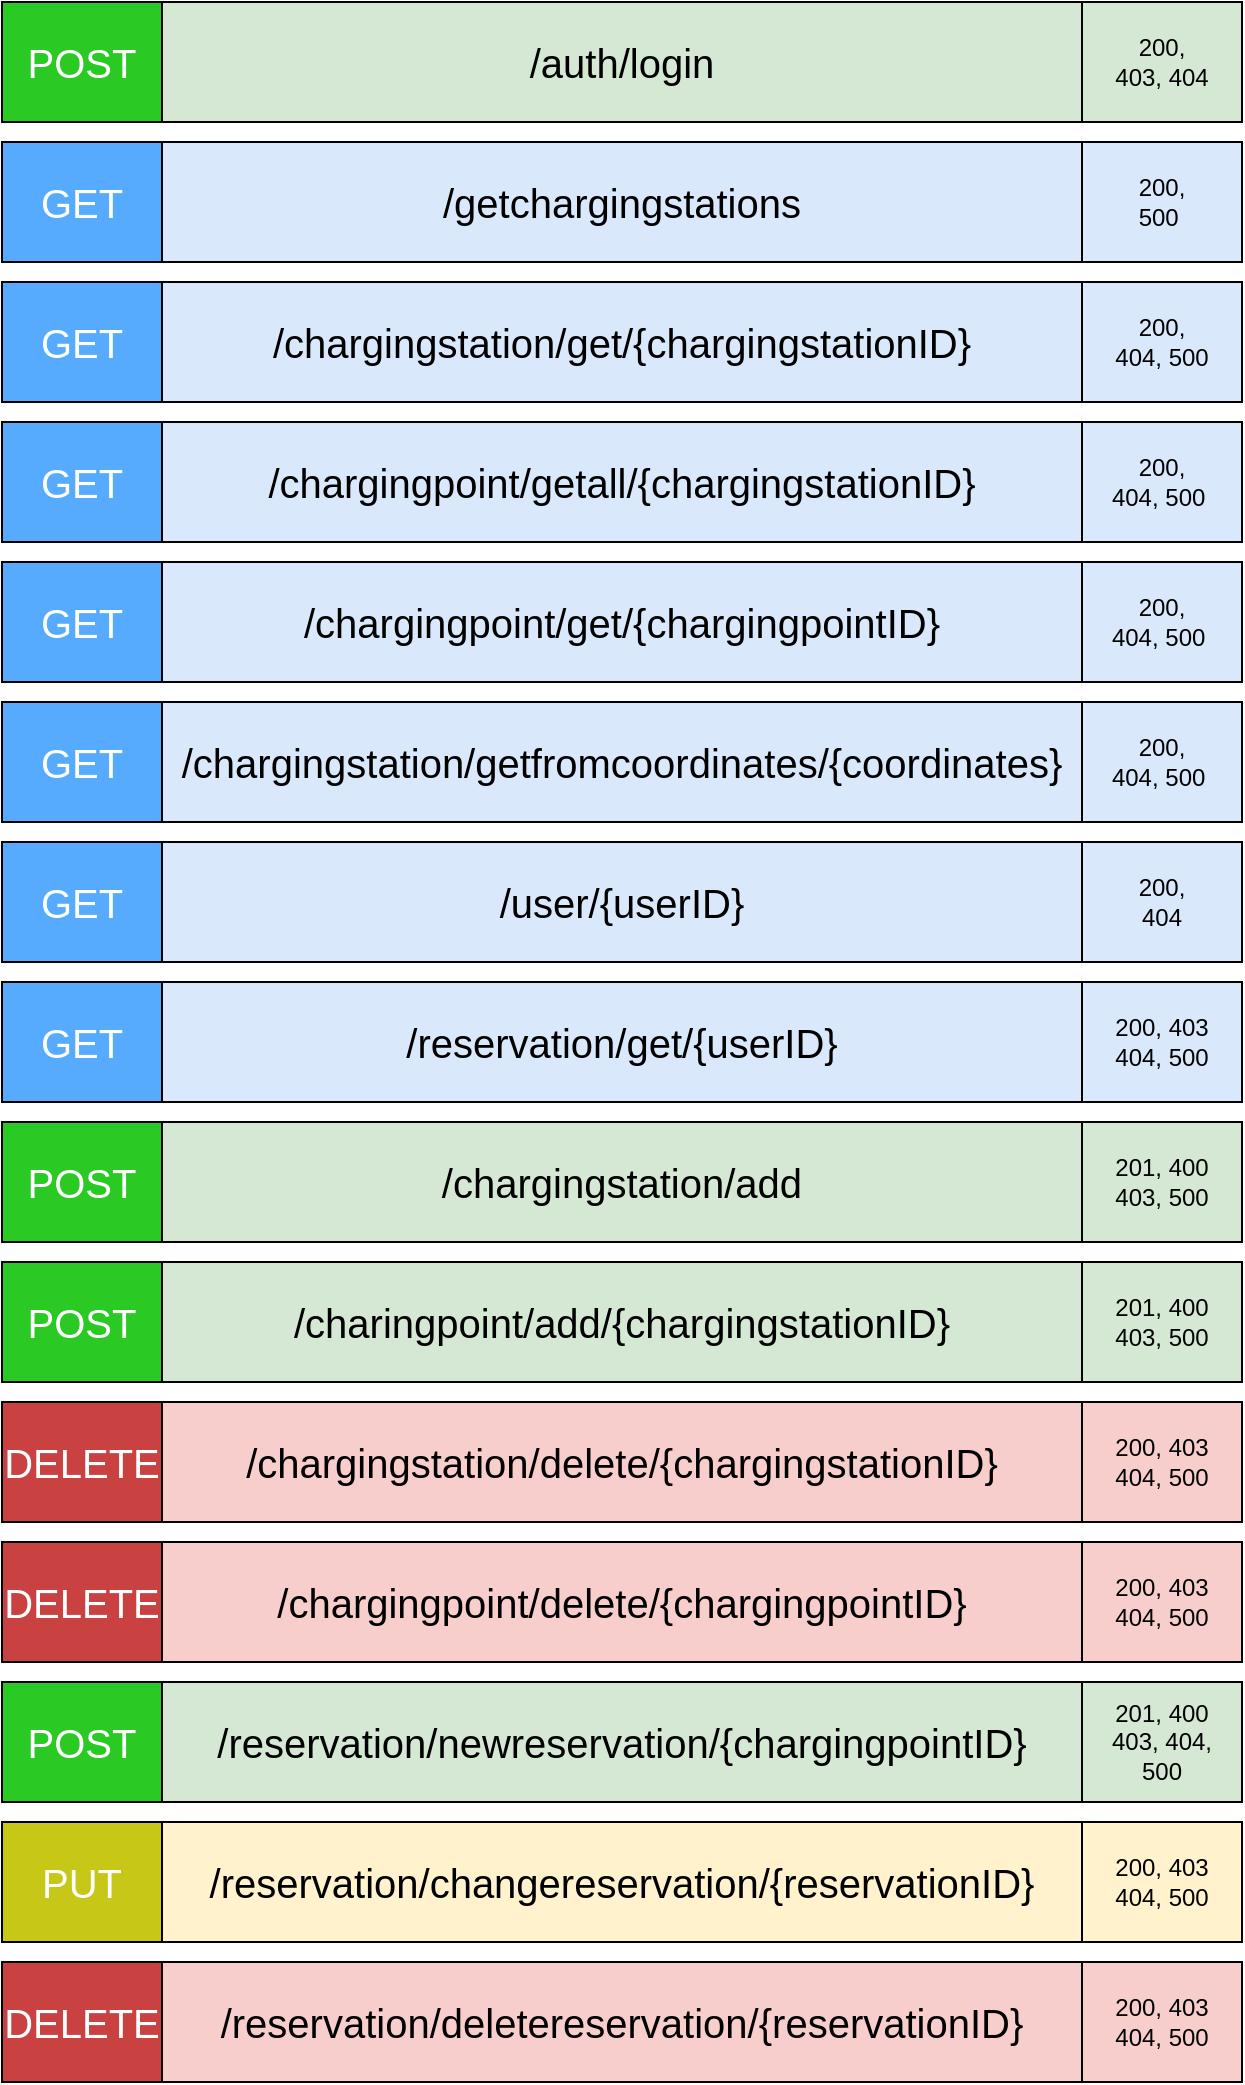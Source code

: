 <mxfile version="24.4.6" type="github">
  <diagram name="Page-1" id="KzmILKrWGlOIT-kQnuWg">
    <mxGraphModel dx="751" dy="1145" grid="1" gridSize="10" guides="1" tooltips="1" connect="1" arrows="1" fold="1" page="1" pageScale="1" pageWidth="850" pageHeight="1100" math="0" shadow="0">
      <root>
        <mxCell id="0" />
        <mxCell id="1" parent="0" />
        <mxCell id="aCiFIxHN3XqQG_wEh2lj-1" value="&lt;font style=&quot;font-size: 20px;&quot;&gt;/getchargingstations&lt;/font&gt;" style="rounded=0;whiteSpace=wrap;html=1;fillColor=#dae8fc;strokeColor=#000000;" parent="1" vertex="1">
          <mxGeometry x="120" y="110" width="460" height="60" as="geometry" />
        </mxCell>
        <mxCell id="aCiFIxHN3XqQG_wEh2lj-2" value="&lt;font color=&quot;#ffffff&quot; style=&quot;font-size: 20px;&quot;&gt;GET&lt;/font&gt;" style="rounded=0;whiteSpace=wrap;html=1;fillColor=#57ABFF;strokeColor=#000000;" parent="1" vertex="1">
          <mxGeometry x="40" y="110" width="80" height="60" as="geometry" />
        </mxCell>
        <mxCell id="aCiFIxHN3XqQG_wEh2lj-3" value="&lt;font color=&quot;#ffffff&quot; style=&quot;font-size: 20px;&quot;&gt;DELETE&lt;/font&gt;" style="rounded=0;whiteSpace=wrap;html=1;fillColor=#C94141;strokeColor=#000000;" parent="1" vertex="1">
          <mxGeometry x="40" y="740" width="80" height="60" as="geometry" />
        </mxCell>
        <mxCell id="aCiFIxHN3XqQG_wEh2lj-4" value="&lt;font color=&quot;#ffffff&quot; style=&quot;font-size: 20px;&quot;&gt;POST&lt;/font&gt;" style="rounded=0;whiteSpace=wrap;html=1;fillColor=#2AC924;" parent="1" vertex="1">
          <mxGeometry x="40" y="40" width="80" height="60" as="geometry" />
        </mxCell>
        <mxCell id="aCiFIxHN3XqQG_wEh2lj-5" value="&lt;span style=&quot;font-size: 20px;&quot;&gt;/auth/login&lt;/span&gt;" style="rounded=0;whiteSpace=wrap;html=1;fillColor=#d5e8d4;strokeColor=#000000;" parent="1" vertex="1">
          <mxGeometry x="120" y="40" width="460" height="60" as="geometry" />
        </mxCell>
        <mxCell id="aCiFIxHN3XqQG_wEh2lj-6" value="200,&lt;div&gt;403, 404&lt;/div&gt;" style="rounded=0;whiteSpace=wrap;html=1;fillColor=#d5e8d4;strokeColor=#000000;" parent="1" vertex="1">
          <mxGeometry x="580" y="40" width="80" height="60" as="geometry" />
        </mxCell>
        <mxCell id="aCiFIxHN3XqQG_wEh2lj-7" value="200,&lt;div&gt;500&amp;nbsp;&lt;/div&gt;" style="rounded=0;whiteSpace=wrap;html=1;fillColor=#dae8fc;strokeColor=#000000;" parent="1" vertex="1">
          <mxGeometry x="580" y="110" width="80" height="60" as="geometry" />
        </mxCell>
        <mxCell id="aCiFIxHN3XqQG_wEh2lj-8" value="&lt;font style=&quot;font-size: 20px;&quot;&gt;/chargingstation/delete/{chargingstationID}&lt;/font&gt;" style="rounded=0;whiteSpace=wrap;html=1;fillColor=#f8cecc;strokeColor=#000000;" parent="1" vertex="1">
          <mxGeometry x="120" y="740" width="460" height="60" as="geometry" />
        </mxCell>
        <mxCell id="aCiFIxHN3XqQG_wEh2lj-9" value="200, 403&lt;div&gt;404, 500&lt;/div&gt;" style="rounded=0;whiteSpace=wrap;html=1;fillColor=#f8cecc;strokeColor=#000000;" parent="1" vertex="1">
          <mxGeometry x="580" y="740" width="80" height="60" as="geometry" />
        </mxCell>
        <mxCell id="aCiFIxHN3XqQG_wEh2lj-16" value="&lt;font color=&quot;#ffffff&quot; style=&quot;font-size: 20px;&quot;&gt;POST&lt;/font&gt;" style="rounded=0;whiteSpace=wrap;html=1;fillColor=#2AC924;strokeColor=#000000;" parent="1" vertex="1">
          <mxGeometry x="40" y="600" width="80" height="60" as="geometry" />
        </mxCell>
        <mxCell id="aCiFIxHN3XqQG_wEh2lj-17" value="&lt;span style=&quot;font-size: 20px;&quot;&gt;/chargingstation/add&lt;/span&gt;" style="rounded=0;whiteSpace=wrap;html=1;fillColor=#d5e8d4;strokeColor=#000000;" parent="1" vertex="1">
          <mxGeometry x="120" y="600" width="460" height="60" as="geometry" />
        </mxCell>
        <mxCell id="aCiFIxHN3XqQG_wEh2lj-18" value="201, 400&lt;div&gt;403, 500&lt;/div&gt;" style="rounded=0;whiteSpace=wrap;html=1;fillColor=#d5e8d4;strokeColor=#000000;" parent="1" vertex="1">
          <mxGeometry x="580" y="600" width="80" height="60" as="geometry" />
        </mxCell>
        <mxCell id="aCiFIxHN3XqQG_wEh2lj-19" value="&lt;font color=&quot;#ffffff&quot; style=&quot;font-size: 20px;&quot;&gt;POST&lt;/font&gt;" style="rounded=0;whiteSpace=wrap;html=1;fillColor=#2AC924;strokeColor=#000000;" parent="1" vertex="1">
          <mxGeometry x="40" y="670" width="80" height="60" as="geometry" />
        </mxCell>
        <mxCell id="aCiFIxHN3XqQG_wEh2lj-20" value="&lt;span style=&quot;font-size: 20px;&quot;&gt;/charingpoint/add/{chargingstationID}&lt;/span&gt;" style="rounded=0;whiteSpace=wrap;html=1;fillColor=#d5e8d4;strokeColor=#000000;" parent="1" vertex="1">
          <mxGeometry x="120" y="670" width="460" height="60" as="geometry" />
        </mxCell>
        <mxCell id="aCiFIxHN3XqQG_wEh2lj-21" value="201, 400&lt;div&gt;403, 500&lt;/div&gt;" style="rounded=0;whiteSpace=wrap;html=1;fillColor=#d5e8d4;strokeColor=#000000;" parent="1" vertex="1">
          <mxGeometry x="580" y="670" width="80" height="60" as="geometry" />
        </mxCell>
        <mxCell id="aCiFIxHN3XqQG_wEh2lj-22" value="&lt;font color=&quot;#ffffff&quot; style=&quot;font-size: 20px;&quot;&gt;DELETE&lt;/font&gt;" style="rounded=0;whiteSpace=wrap;html=1;fillColor=#C94141;strokeColor=#000000;" parent="1" vertex="1">
          <mxGeometry x="40" y="810" width="80" height="60" as="geometry" />
        </mxCell>
        <mxCell id="aCiFIxHN3XqQG_wEh2lj-23" value="&lt;font style=&quot;font-size: 20px;&quot;&gt;/chargingpoint/delete/{chargingpointID}&lt;/font&gt;" style="rounded=0;whiteSpace=wrap;html=1;fillColor=#f8cecc;strokeColor=#000000;" parent="1" vertex="1">
          <mxGeometry x="120" y="810" width="460" height="60" as="geometry" />
        </mxCell>
        <mxCell id="aCiFIxHN3XqQG_wEh2lj-24" value="200, 403&lt;div&gt;404, 500&lt;/div&gt;" style="rounded=0;whiteSpace=wrap;html=1;fillColor=#f8cecc;strokeColor=#000000;" parent="1" vertex="1">
          <mxGeometry x="580" y="810" width="80" height="60" as="geometry" />
        </mxCell>
        <mxCell id="aCiFIxHN3XqQG_wEh2lj-25" value="&lt;font color=&quot;#ffffff&quot; style=&quot;font-size: 20px;&quot;&gt;POST&lt;/font&gt;" style="rounded=0;whiteSpace=wrap;html=1;fillColor=#2AC924;strokeColor=#000000;" parent="1" vertex="1">
          <mxGeometry x="40" y="880" width="80" height="60" as="geometry" />
        </mxCell>
        <mxCell id="aCiFIxHN3XqQG_wEh2lj-26" value="&lt;span style=&quot;font-size: 20px;&quot;&gt;/reservation/newreservation/{chargingpointID}&lt;/span&gt;" style="rounded=0;whiteSpace=wrap;html=1;fillColor=#d5e8d4;strokeColor=#000000;" parent="1" vertex="1">
          <mxGeometry x="120" y="880" width="460" height="60" as="geometry" />
        </mxCell>
        <mxCell id="aCiFIxHN3XqQG_wEh2lj-27" value="201, 400&lt;div&gt;403, 404,&lt;/div&gt;&lt;div&gt;500&lt;/div&gt;" style="rounded=0;whiteSpace=wrap;html=1;fillColor=#d5e8d4;strokeColor=#000000;" parent="1" vertex="1">
          <mxGeometry x="580" y="880" width="80" height="60" as="geometry" />
        </mxCell>
        <mxCell id="aCiFIxHN3XqQG_wEh2lj-28" value="&lt;font color=&quot;#ffffff&quot; style=&quot;font-size: 20px;&quot;&gt;PUT&lt;/font&gt;" style="rounded=0;whiteSpace=wrap;html=1;fillColor=#C7C717;strokeColor=#000000;" parent="1" vertex="1">
          <mxGeometry x="40" y="950" width="80" height="60" as="geometry" />
        </mxCell>
        <mxCell id="aCiFIxHN3XqQG_wEh2lj-29" value="&lt;span style=&quot;font-size: 20px;&quot;&gt;/reservation/changereservation/{reservationID}&lt;/span&gt;" style="rounded=0;whiteSpace=wrap;html=1;fillColor=#fff2cc;strokeColor=#000000;" parent="1" vertex="1">
          <mxGeometry x="120" y="950" width="460" height="60" as="geometry" />
        </mxCell>
        <mxCell id="aCiFIxHN3XqQG_wEh2lj-30" value="200, 403&lt;div&gt;404, 500&lt;/div&gt;" style="rounded=0;whiteSpace=wrap;html=1;fillColor=#fff2cc;strokeColor=#000000;" parent="1" vertex="1">
          <mxGeometry x="580" y="950" width="80" height="60" as="geometry" />
        </mxCell>
        <mxCell id="aCiFIxHN3XqQG_wEh2lj-31" value="&lt;font color=&quot;#ffffff&quot; style=&quot;font-size: 20px;&quot;&gt;DELETE&lt;/font&gt;" style="rounded=0;whiteSpace=wrap;html=1;fillColor=#C94141;strokeColor=#000000;" parent="1" vertex="1">
          <mxGeometry x="40" y="1020" width="80" height="60" as="geometry" />
        </mxCell>
        <mxCell id="aCiFIxHN3XqQG_wEh2lj-32" value="&lt;font style=&quot;font-size: 20px;&quot;&gt;/reservation/deletereservation/{reservationID}&lt;/font&gt;" style="rounded=0;whiteSpace=wrap;html=1;fillColor=#f8cecc;strokeColor=#000000;" parent="1" vertex="1">
          <mxGeometry x="120" y="1020" width="460" height="60" as="geometry" />
        </mxCell>
        <mxCell id="aCiFIxHN3XqQG_wEh2lj-33" value="200, 403&lt;div&gt;404, 500&lt;/div&gt;" style="rounded=0;whiteSpace=wrap;html=1;fillColor=#f8cecc;strokeColor=#000000;" parent="1" vertex="1">
          <mxGeometry x="580" y="1020" width="80" height="60" as="geometry" />
        </mxCell>
        <mxCell id="aCiFIxHN3XqQG_wEh2lj-34" value="&lt;font style=&quot;font-size: 20px;&quot;&gt;/chargingstation/get/{chargingstationID}&lt;/font&gt;" style="rounded=0;whiteSpace=wrap;html=1;fillColor=#dae8fc;strokeColor=#000000;" parent="1" vertex="1">
          <mxGeometry x="120" y="180" width="460" height="60" as="geometry" />
        </mxCell>
        <mxCell id="aCiFIxHN3XqQG_wEh2lj-35" value="&lt;font color=&quot;#ffffff&quot; style=&quot;font-size: 20px;&quot;&gt;GET&lt;/font&gt;" style="rounded=0;whiteSpace=wrap;html=1;fillColor=#57ABFF;strokeColor=#000000;" parent="1" vertex="1">
          <mxGeometry x="40" y="180" width="80" height="60" as="geometry" />
        </mxCell>
        <mxCell id="aCiFIxHN3XqQG_wEh2lj-36" value="200,&lt;div&gt;404, 500&lt;/div&gt;" style="rounded=0;whiteSpace=wrap;html=1;fillColor=#dae8fc;strokeColor=#000000;" parent="1" vertex="1">
          <mxGeometry x="580" y="180" width="80" height="60" as="geometry" />
        </mxCell>
        <mxCell id="aCiFIxHN3XqQG_wEh2lj-37" value="&lt;font style=&quot;font-size: 20px;&quot;&gt;/chargingpoint/getall/{chargingstationID}&lt;/font&gt;" style="rounded=0;whiteSpace=wrap;html=1;fillColor=#dae8fc;strokeColor=#000000;" parent="1" vertex="1">
          <mxGeometry x="120" y="250" width="460" height="60" as="geometry" />
        </mxCell>
        <mxCell id="aCiFIxHN3XqQG_wEh2lj-38" value="&lt;font color=&quot;#ffffff&quot; style=&quot;font-size: 20px;&quot;&gt;GET&lt;/font&gt;" style="rounded=0;whiteSpace=wrap;html=1;fillColor=#57ABFF;strokeColor=#000000;" parent="1" vertex="1">
          <mxGeometry x="40" y="250" width="80" height="60" as="geometry" />
        </mxCell>
        <mxCell id="aCiFIxHN3XqQG_wEh2lj-39" value="200,&lt;div&gt;404&lt;span style=&quot;background-color: initial;&quot;&gt;, 500&lt;/span&gt;&lt;span style=&quot;background-color: initial;&quot;&gt;&amp;nbsp;&lt;/span&gt;&lt;/div&gt;" style="rounded=0;whiteSpace=wrap;html=1;fillColor=#dae8fc;strokeColor=#000000;" parent="1" vertex="1">
          <mxGeometry x="580" y="250" width="80" height="60" as="geometry" />
        </mxCell>
        <mxCell id="aCiFIxHN3XqQG_wEh2lj-40" value="&lt;font style=&quot;font-size: 20px;&quot;&gt;/chargingpoint/get/{chargingpointID}&lt;/font&gt;" style="rounded=0;whiteSpace=wrap;html=1;fillColor=#dae8fc;strokeColor=#000000;" parent="1" vertex="1">
          <mxGeometry x="120" y="320" width="460" height="60" as="geometry" />
        </mxCell>
        <mxCell id="aCiFIxHN3XqQG_wEh2lj-41" value="&lt;font color=&quot;#ffffff&quot; style=&quot;font-size: 20px;&quot;&gt;GET&lt;/font&gt;" style="rounded=0;whiteSpace=wrap;html=1;fillColor=#57ABFF;strokeColor=#000000;" parent="1" vertex="1">
          <mxGeometry x="40" y="320" width="80" height="60" as="geometry" />
        </mxCell>
        <mxCell id="aCiFIxHN3XqQG_wEh2lj-42" value="200,&lt;div&gt;404&lt;span style=&quot;background-color: initial;&quot;&gt;, 500&lt;/span&gt;&lt;span style=&quot;background-color: initial;&quot;&gt;&amp;nbsp;&lt;/span&gt;&lt;/div&gt;" style="rounded=0;whiteSpace=wrap;html=1;fillColor=#dae8fc;strokeColor=#000000;" parent="1" vertex="1">
          <mxGeometry x="580" y="320" width="80" height="60" as="geometry" />
        </mxCell>
        <mxCell id="fvTsLKb73kJfOTh529Za-1" value="&lt;font style=&quot;font-size: 20px;&quot;&gt;/chargingstation/getfromcoordinates/{coordinates}&lt;/font&gt;" style="rounded=0;whiteSpace=wrap;html=1;fillColor=#dae8fc;strokeColor=#000000;" parent="1" vertex="1">
          <mxGeometry x="120" y="390" width="460" height="60" as="geometry" />
        </mxCell>
        <mxCell id="fvTsLKb73kJfOTh529Za-2" value="&lt;font color=&quot;#ffffff&quot; style=&quot;font-size: 20px;&quot;&gt;GET&lt;/font&gt;" style="rounded=0;whiteSpace=wrap;html=1;fillColor=#57ABFF;strokeColor=#000000;" parent="1" vertex="1">
          <mxGeometry x="40" y="390" width="80" height="60" as="geometry" />
        </mxCell>
        <mxCell id="fvTsLKb73kJfOTh529Za-3" value="200,&lt;div&gt;404&lt;span style=&quot;background-color: initial;&quot;&gt;, 500&lt;/span&gt;&lt;span style=&quot;background-color: initial;&quot;&gt;&amp;nbsp;&lt;/span&gt;&lt;/div&gt;" style="rounded=0;whiteSpace=wrap;html=1;fillColor=#dae8fc;strokeColor=#000000;" parent="1" vertex="1">
          <mxGeometry x="580" y="390" width="80" height="60" as="geometry" />
        </mxCell>
        <mxCell id="dSisH8FheHauxN0hBZiS-1" value="&lt;font style=&quot;font-size: 20px;&quot;&gt;/user/{userID}&lt;/font&gt;" style="rounded=0;whiteSpace=wrap;html=1;fillColor=#dae8fc;strokeColor=#000000;" vertex="1" parent="1">
          <mxGeometry x="120" y="460" width="460" height="60" as="geometry" />
        </mxCell>
        <mxCell id="dSisH8FheHauxN0hBZiS-2" value="&lt;font color=&quot;#ffffff&quot; style=&quot;font-size: 20px;&quot;&gt;GET&lt;/font&gt;" style="rounded=0;whiteSpace=wrap;html=1;fillColor=#57ABFF;strokeColor=#000000;" vertex="1" parent="1">
          <mxGeometry x="40" y="460" width="80" height="60" as="geometry" />
        </mxCell>
        <mxCell id="dSisH8FheHauxN0hBZiS-3" value="200,&lt;div&gt;404&lt;/div&gt;" style="rounded=0;whiteSpace=wrap;html=1;fillColor=#dae8fc;strokeColor=#000000;" vertex="1" parent="1">
          <mxGeometry x="580" y="460" width="80" height="60" as="geometry" />
        </mxCell>
        <mxCell id="dSisH8FheHauxN0hBZiS-4" value="&lt;font style=&quot;font-size: 20px;&quot;&gt;/reservation/get/{userID}&lt;/font&gt;" style="rounded=0;whiteSpace=wrap;html=1;fillColor=#dae8fc;strokeColor=#000000;" vertex="1" parent="1">
          <mxGeometry x="120" y="530" width="460" height="60" as="geometry" />
        </mxCell>
        <mxCell id="dSisH8FheHauxN0hBZiS-5" value="&lt;font color=&quot;#ffffff&quot; style=&quot;font-size: 20px;&quot;&gt;GET&lt;/font&gt;" style="rounded=0;whiteSpace=wrap;html=1;fillColor=#57ABFF;strokeColor=#000000;" vertex="1" parent="1">
          <mxGeometry x="40" y="530" width="80" height="60" as="geometry" />
        </mxCell>
        <mxCell id="dSisH8FheHauxN0hBZiS-6" value="200, 403&lt;div&gt;404, 500&lt;/div&gt;" style="rounded=0;whiteSpace=wrap;html=1;fillColor=#dae8fc;strokeColor=#000000;" vertex="1" parent="1">
          <mxGeometry x="580" y="530" width="80" height="60" as="geometry" />
        </mxCell>
      </root>
    </mxGraphModel>
  </diagram>
</mxfile>
